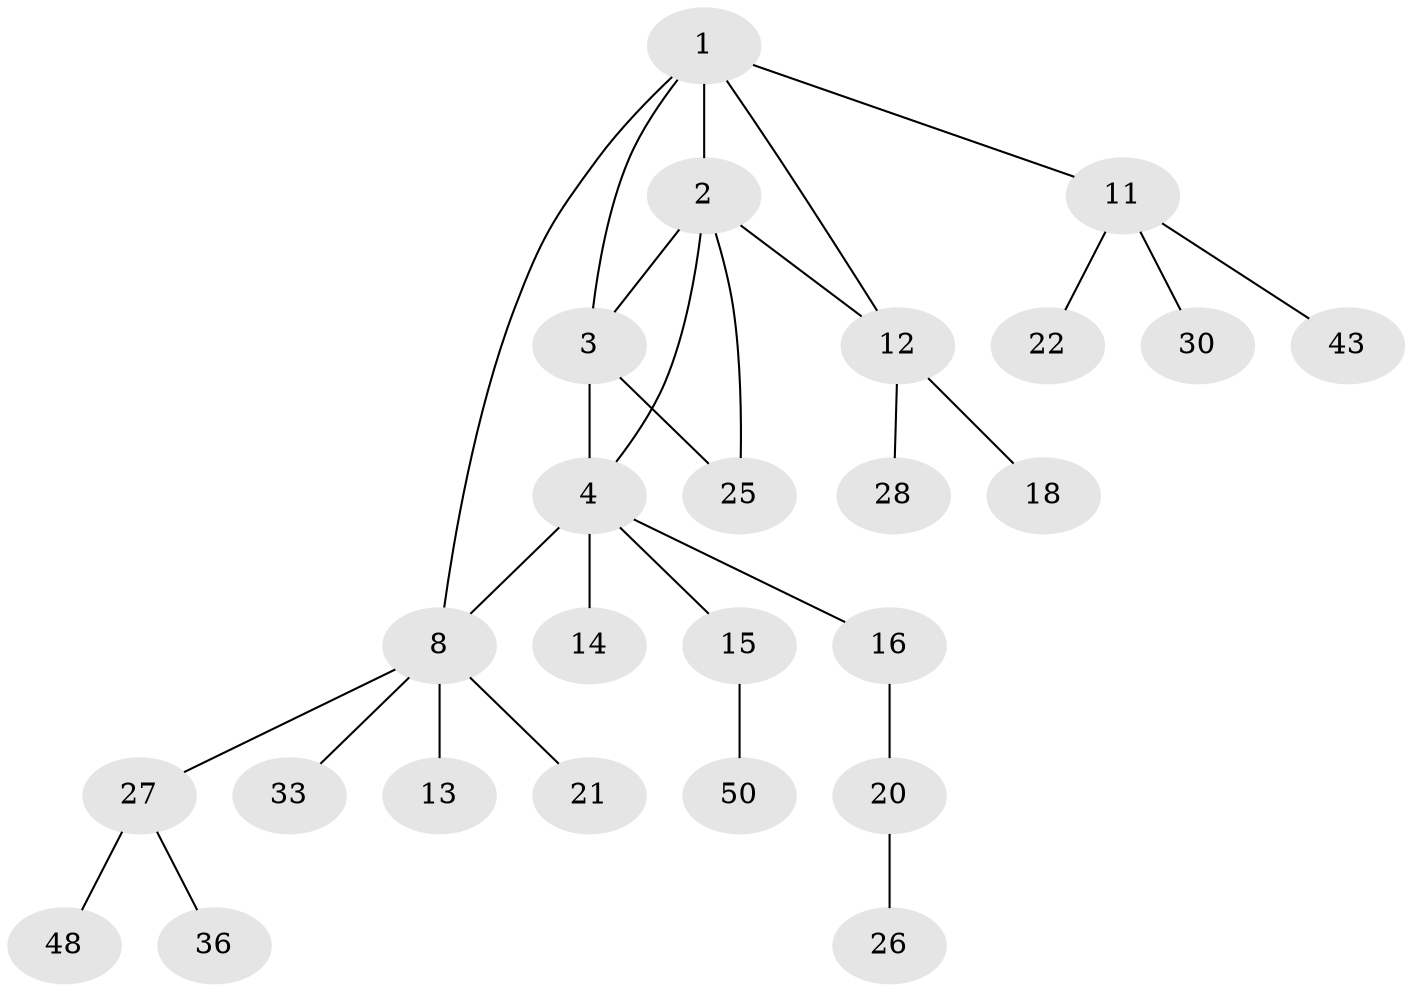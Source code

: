 // original degree distribution, {4: 0.11764705882352941, 5: 0.0392156862745098, 6: 0.058823529411764705, 1: 0.5294117647058824, 7: 0.0392156862745098, 3: 0.058823529411764705, 2: 0.1568627450980392}
// Generated by graph-tools (version 1.1) at 2025/15/03/09/25 04:15:44]
// undirected, 25 vertices, 29 edges
graph export_dot {
graph [start="1"]
  node [color=gray90,style=filled];
  1 [super="+9"];
  2 [super="+5"];
  3 [super="+10+34"];
  4 [super="+7"];
  8 [super="+24"];
  11;
  12 [super="+19+32+40"];
  13;
  14;
  15 [super="+23"];
  16 [super="+49"];
  18 [super="+39"];
  20;
  21;
  22;
  25 [super="+29+31+51+42"];
  26;
  27;
  28 [super="+45"];
  30;
  33 [super="+37"];
  36;
  43;
  48;
  50;
  1 -- 2;
  1 -- 8;
  1 -- 11;
  1 -- 3;
  1 -- 12;
  2 -- 3 [weight=3];
  2 -- 25;
  2 -- 4;
  2 -- 12;
  3 -- 4 [weight=2];
  3 -- 25 [weight=2];
  4 -- 14;
  4 -- 15;
  4 -- 16;
  4 -- 8;
  8 -- 13;
  8 -- 21;
  8 -- 27;
  8 -- 33;
  11 -- 22;
  11 -- 30;
  11 -- 43;
  12 -- 18;
  12 -- 28;
  15 -- 50;
  16 -- 20;
  20 -- 26;
  27 -- 36;
  27 -- 48;
}
